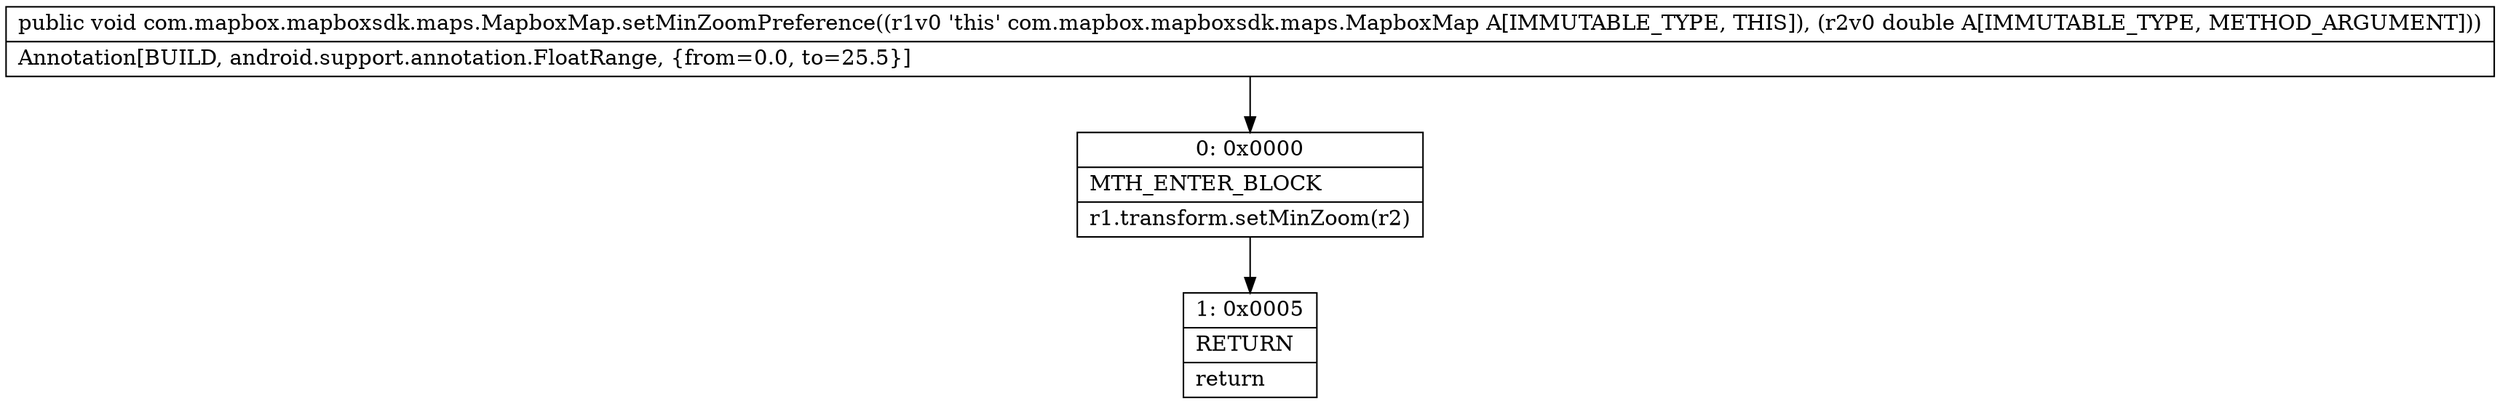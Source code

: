digraph "CFG forcom.mapbox.mapboxsdk.maps.MapboxMap.setMinZoomPreference(D)V" {
Node_0 [shape=record,label="{0\:\ 0x0000|MTH_ENTER_BLOCK\l|r1.transform.setMinZoom(r2)\l}"];
Node_1 [shape=record,label="{1\:\ 0x0005|RETURN\l|return\l}"];
MethodNode[shape=record,label="{public void com.mapbox.mapboxsdk.maps.MapboxMap.setMinZoomPreference((r1v0 'this' com.mapbox.mapboxsdk.maps.MapboxMap A[IMMUTABLE_TYPE, THIS]), (r2v0 double A[IMMUTABLE_TYPE, METHOD_ARGUMENT]))  | Annotation[BUILD, android.support.annotation.FloatRange, \{from=0.0, to=25.5\}]\l}"];
MethodNode -> Node_0;
Node_0 -> Node_1;
}

